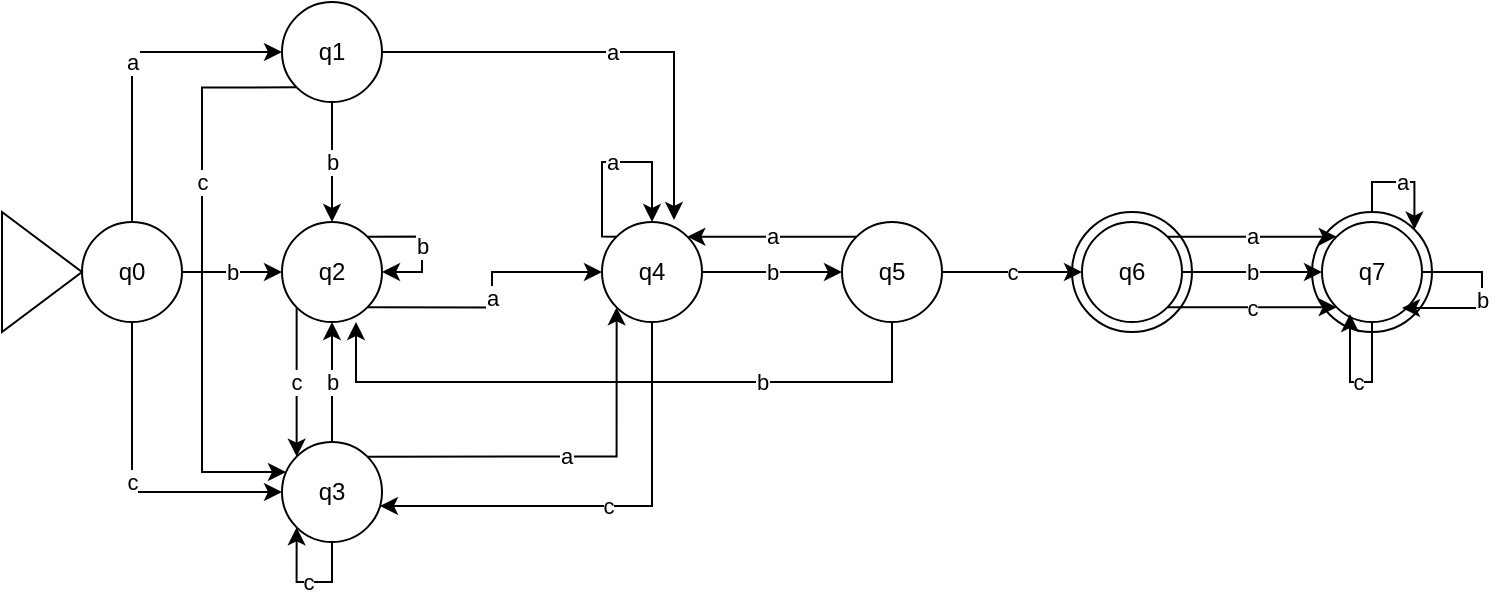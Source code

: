 <mxfile version="13.7.3" type="device" pages="2"><diagram id="ItLEvm_uWwyAB0oUIh0C" name="Страница 1"><mxGraphModel dx="1108" dy="510" grid="1" gridSize="10" guides="1" tooltips="1" connect="1" arrows="1" fold="1" page="1" pageScale="1" pageWidth="827" pageHeight="1169" math="0" shadow="0"><root><mxCell id="0"/><mxCell id="1" parent="0"/><mxCell id="3AapJ3CXne17ilRUdC1b-31" value="q0" style="ellipse;whiteSpace=wrap;html=1;aspect=fixed;" vertex="1" parent="1"><mxGeometry x="865" y="125" width="60" height="60" as="geometry"/></mxCell><mxCell id="3AapJ3CXne17ilRUdC1b-29" value="q0" style="ellipse;whiteSpace=wrap;html=1;aspect=fixed;" vertex="1" parent="1"><mxGeometry x="745" y="125" width="60" height="60" as="geometry"/></mxCell><mxCell id="3AapJ3CXne17ilRUdC1b-6" value="b" style="edgeStyle=orthogonalEdgeStyle;rounded=0;orthogonalLoop=1;jettySize=auto;html=1;" edge="1" parent="1" source="3AapJ3CXne17ilRUdC1b-1" target="3AapJ3CXne17ilRUdC1b-4"><mxGeometry relative="1" as="geometry"/></mxCell><mxCell id="3AapJ3CXne17ilRUdC1b-7" value="a" style="edgeStyle=orthogonalEdgeStyle;rounded=0;orthogonalLoop=1;jettySize=auto;html=1;exitX=0.5;exitY=0;exitDx=0;exitDy=0;entryX=0;entryY=0.5;entryDx=0;entryDy=0;" edge="1" parent="1" source="3AapJ3CXne17ilRUdC1b-1" target="3AapJ3CXne17ilRUdC1b-5"><mxGeometry relative="1" as="geometry"/></mxCell><mxCell id="3AapJ3CXne17ilRUdC1b-8" value="c" style="edgeStyle=orthogonalEdgeStyle;rounded=0;orthogonalLoop=1;jettySize=auto;html=1;exitX=0.5;exitY=1;exitDx=0;exitDy=0;entryX=0;entryY=0.5;entryDx=0;entryDy=0;" edge="1" parent="1" source="3AapJ3CXne17ilRUdC1b-1" target="3AapJ3CXne17ilRUdC1b-3"><mxGeometry relative="1" as="geometry"/></mxCell><mxCell id="3AapJ3CXne17ilRUdC1b-1" value="q0" style="ellipse;whiteSpace=wrap;html=1;aspect=fixed;" vertex="1" parent="1"><mxGeometry x="250" y="130" width="50" height="50" as="geometry"/></mxCell><mxCell id="3AapJ3CXne17ilRUdC1b-2" value="" style="triangle;whiteSpace=wrap;html=1;" vertex="1" parent="1"><mxGeometry x="210" y="125" width="40" height="60" as="geometry"/></mxCell><mxCell id="3AapJ3CXne17ilRUdC1b-13" value="b" style="edgeStyle=orthogonalEdgeStyle;rounded=0;orthogonalLoop=1;jettySize=auto;html=1;exitX=0.5;exitY=0;exitDx=0;exitDy=0;entryX=0.5;entryY=1;entryDx=0;entryDy=0;" edge="1" parent="1" source="3AapJ3CXne17ilRUdC1b-3" target="3AapJ3CXne17ilRUdC1b-4"><mxGeometry relative="1" as="geometry"/></mxCell><mxCell id="3AapJ3CXne17ilRUdC1b-20" value="a" style="edgeStyle=orthogonalEdgeStyle;rounded=0;orthogonalLoop=1;jettySize=auto;html=1;exitX=1;exitY=0;exitDx=0;exitDy=0;entryX=0;entryY=1;entryDx=0;entryDy=0;" edge="1" parent="1" source="3AapJ3CXne17ilRUdC1b-3" target="3AapJ3CXne17ilRUdC1b-16"><mxGeometry relative="1" as="geometry"/></mxCell><mxCell id="3AapJ3CXne17ilRUdC1b-3" value="q3" style="ellipse;whiteSpace=wrap;html=1;aspect=fixed;" vertex="1" parent="1"><mxGeometry x="350" y="240" width="50" height="50" as="geometry"/></mxCell><mxCell id="3AapJ3CXne17ilRUdC1b-11" value="c" style="edgeStyle=orthogonalEdgeStyle;rounded=0;orthogonalLoop=1;jettySize=auto;html=1;exitX=0;exitY=1;exitDx=0;exitDy=0;entryX=0;entryY=0;entryDx=0;entryDy=0;" edge="1" parent="1" source="3AapJ3CXne17ilRUdC1b-4" target="3AapJ3CXne17ilRUdC1b-3"><mxGeometry relative="1" as="geometry"/></mxCell><mxCell id="3AapJ3CXne17ilRUdC1b-18" value="a" style="edgeStyle=orthogonalEdgeStyle;rounded=0;orthogonalLoop=1;jettySize=auto;html=1;exitX=1;exitY=1;exitDx=0;exitDy=0;entryX=0;entryY=0.5;entryDx=0;entryDy=0;" edge="1" parent="1" source="3AapJ3CXne17ilRUdC1b-4" target="3AapJ3CXne17ilRUdC1b-16"><mxGeometry relative="1" as="geometry"/></mxCell><mxCell id="3AapJ3CXne17ilRUdC1b-4" value="q2" style="ellipse;whiteSpace=wrap;html=1;aspect=fixed;" vertex="1" parent="1"><mxGeometry x="350" y="130" width="50" height="50" as="geometry"/></mxCell><mxCell id="3AapJ3CXne17ilRUdC1b-9" value="b" style="edgeStyle=orthogonalEdgeStyle;rounded=0;orthogonalLoop=1;jettySize=auto;html=1;" edge="1" parent="1" source="3AapJ3CXne17ilRUdC1b-5" target="3AapJ3CXne17ilRUdC1b-4"><mxGeometry relative="1" as="geometry"/></mxCell><mxCell id="3AapJ3CXne17ilRUdC1b-14" value="c" style="edgeStyle=orthogonalEdgeStyle;rounded=0;orthogonalLoop=1;jettySize=auto;html=1;exitX=0;exitY=1;exitDx=0;exitDy=0;entryX=0.04;entryY=0.3;entryDx=0;entryDy=0;entryPerimeter=0;" edge="1" parent="1" source="3AapJ3CXne17ilRUdC1b-5" target="3AapJ3CXne17ilRUdC1b-3"><mxGeometry x="-0.328" relative="1" as="geometry"><Array as="points"><mxPoint x="310" y="63"/><mxPoint x="310" y="255"/></Array><mxPoint as="offset"/></mxGeometry></mxCell><mxCell id="3AapJ3CXne17ilRUdC1b-19" value="a" style="edgeStyle=orthogonalEdgeStyle;rounded=0;orthogonalLoop=1;jettySize=auto;html=1;exitX=1;exitY=0.5;exitDx=0;exitDy=0;entryX=0.72;entryY=-0.02;entryDx=0;entryDy=0;entryPerimeter=0;" edge="1" parent="1" source="3AapJ3CXne17ilRUdC1b-5" target="3AapJ3CXne17ilRUdC1b-16"><mxGeometry relative="1" as="geometry"/></mxCell><mxCell id="3AapJ3CXne17ilRUdC1b-5" value="q1" style="ellipse;whiteSpace=wrap;html=1;aspect=fixed;" vertex="1" parent="1"><mxGeometry x="350" y="20" width="50" height="50" as="geometry"/></mxCell><mxCell id="3AapJ3CXne17ilRUdC1b-10" value="b" style="edgeStyle=orthogonalEdgeStyle;rounded=0;orthogonalLoop=1;jettySize=auto;html=1;exitX=1;exitY=0;exitDx=0;exitDy=0;entryX=1;entryY=0.5;entryDx=0;entryDy=0;" edge="1" parent="1" source="3AapJ3CXne17ilRUdC1b-4" target="3AapJ3CXne17ilRUdC1b-4"><mxGeometry relative="1" as="geometry"><Array as="points"><mxPoint x="420" y="137"/><mxPoint x="420" y="155"/></Array></mxGeometry></mxCell><mxCell id="3AapJ3CXne17ilRUdC1b-15" value="c" style="edgeStyle=orthogonalEdgeStyle;rounded=0;orthogonalLoop=1;jettySize=auto;html=1;exitX=0.5;exitY=1;exitDx=0;exitDy=0;entryX=0;entryY=1;entryDx=0;entryDy=0;" edge="1" parent="1" source="3AapJ3CXne17ilRUdC1b-3" target="3AapJ3CXne17ilRUdC1b-3"><mxGeometry relative="1" as="geometry"><Array as="points"><mxPoint x="375" y="310"/><mxPoint x="357" y="310"/></Array></mxGeometry></mxCell><mxCell id="3AapJ3CXne17ilRUdC1b-21" value="c" style="edgeStyle=orthogonalEdgeStyle;rounded=0;orthogonalLoop=1;jettySize=auto;html=1;exitX=0.5;exitY=1;exitDx=0;exitDy=0;entryX=0.98;entryY=0.64;entryDx=0;entryDy=0;entryPerimeter=0;" edge="1" parent="1" source="3AapJ3CXne17ilRUdC1b-16" target="3AapJ3CXne17ilRUdC1b-3"><mxGeometry relative="1" as="geometry"/></mxCell><mxCell id="3AapJ3CXne17ilRUdC1b-23" value="b" style="edgeStyle=orthogonalEdgeStyle;rounded=0;orthogonalLoop=1;jettySize=auto;html=1;" edge="1" parent="1" source="3AapJ3CXne17ilRUdC1b-16" target="3AapJ3CXne17ilRUdC1b-22"><mxGeometry relative="1" as="geometry"/></mxCell><mxCell id="3AapJ3CXne17ilRUdC1b-16" value="q4" style="ellipse;whiteSpace=wrap;html=1;aspect=fixed;" vertex="1" parent="1"><mxGeometry x="510" y="130" width="50" height="50" as="geometry"/></mxCell><mxCell id="3AapJ3CXne17ilRUdC1b-17" value="a" style="edgeStyle=orthogonalEdgeStyle;rounded=0;orthogonalLoop=1;jettySize=auto;html=1;exitX=0;exitY=0;exitDx=0;exitDy=0;entryX=0.5;entryY=0;entryDx=0;entryDy=0;" edge="1" parent="1" source="3AapJ3CXne17ilRUdC1b-16" target="3AapJ3CXne17ilRUdC1b-16"><mxGeometry relative="1" as="geometry"><Array as="points"><mxPoint x="510" y="137"/><mxPoint x="510" y="100"/><mxPoint x="535" y="100"/></Array></mxGeometry></mxCell><mxCell id="3AapJ3CXne17ilRUdC1b-25" value="c" style="edgeStyle=orthogonalEdgeStyle;rounded=0;orthogonalLoop=1;jettySize=auto;html=1;entryX=0;entryY=0.5;entryDx=0;entryDy=0;" edge="1" parent="1" source="3AapJ3CXne17ilRUdC1b-22" target="3AapJ3CXne17ilRUdC1b-24"><mxGeometry relative="1" as="geometry"><mxPoint x="740" y="155" as="targetPoint"/></mxGeometry></mxCell><mxCell id="3AapJ3CXne17ilRUdC1b-38" value="a" style="edgeStyle=orthogonalEdgeStyle;rounded=0;orthogonalLoop=1;jettySize=auto;html=1;exitX=0;exitY=0;exitDx=0;exitDy=0;entryX=1;entryY=0;entryDx=0;entryDy=0;" edge="1" parent="1" source="3AapJ3CXne17ilRUdC1b-22" target="3AapJ3CXne17ilRUdC1b-16"><mxGeometry relative="1" as="geometry"/></mxCell><mxCell id="3AapJ3CXne17ilRUdC1b-39" value="b" style="edgeStyle=orthogonalEdgeStyle;rounded=0;orthogonalLoop=1;jettySize=auto;html=1;exitX=0.5;exitY=1;exitDx=0;exitDy=0;entryX=0.74;entryY=1;entryDx=0;entryDy=0;entryPerimeter=0;" edge="1" parent="1" source="3AapJ3CXne17ilRUdC1b-22" target="3AapJ3CXne17ilRUdC1b-4"><mxGeometry x="-0.421" relative="1" as="geometry"><Array as="points"><mxPoint x="655" y="210"/><mxPoint x="387" y="210"/></Array><mxPoint as="offset"/></mxGeometry></mxCell><mxCell id="3AapJ3CXne17ilRUdC1b-22" value="q5" style="ellipse;whiteSpace=wrap;html=1;aspect=fixed;" vertex="1" parent="1"><mxGeometry x="630" y="130" width="50" height="50" as="geometry"/></mxCell><mxCell id="3AapJ3CXne17ilRUdC1b-27" value="b" style="edgeStyle=orthogonalEdgeStyle;rounded=0;orthogonalLoop=1;jettySize=auto;html=1;exitX=1;exitY=0.5;exitDx=0;exitDy=0;exitPerimeter=0;" edge="1" parent="1" source="3AapJ3CXne17ilRUdC1b-24" target="3AapJ3CXne17ilRUdC1b-26"><mxGeometry relative="1" as="geometry"><mxPoint x="810" y="155" as="sourcePoint"/></mxGeometry></mxCell><mxCell id="3AapJ3CXne17ilRUdC1b-32" value="a" style="edgeStyle=orthogonalEdgeStyle;rounded=0;orthogonalLoop=1;jettySize=auto;html=1;exitX=1;exitY=0;exitDx=0;exitDy=0;entryX=0;entryY=0;entryDx=0;entryDy=0;" edge="1" parent="1" source="3AapJ3CXne17ilRUdC1b-24" target="3AapJ3CXne17ilRUdC1b-26"><mxGeometry relative="1" as="geometry"/></mxCell><mxCell id="3AapJ3CXne17ilRUdC1b-33" value="c" style="edgeStyle=orthogonalEdgeStyle;rounded=0;orthogonalLoop=1;jettySize=auto;html=1;exitX=1;exitY=1;exitDx=0;exitDy=0;entryX=0;entryY=1;entryDx=0;entryDy=0;" edge="1" parent="1" source="3AapJ3CXne17ilRUdC1b-24" target="3AapJ3CXne17ilRUdC1b-26"><mxGeometry relative="1" as="geometry"/></mxCell><mxCell id="3AapJ3CXne17ilRUdC1b-24" value="q6" style="ellipse;whiteSpace=wrap;html=1;aspect=fixed;" vertex="1" parent="1"><mxGeometry x="750" y="130" width="50" height="50" as="geometry"/></mxCell><mxCell id="3AapJ3CXne17ilRUdC1b-26" value="q7" style="ellipse;whiteSpace=wrap;html=1;aspect=fixed;" vertex="1" parent="1"><mxGeometry x="870" y="130" width="50" height="50" as="geometry"/></mxCell><mxCell id="3AapJ3CXne17ilRUdC1b-34" value="a" style="edgeStyle=orthogonalEdgeStyle;rounded=0;orthogonalLoop=1;jettySize=auto;html=1;exitX=0.5;exitY=0;exitDx=0;exitDy=0;entryX=1;entryY=0;entryDx=0;entryDy=0;" edge="1" parent="1" source="3AapJ3CXne17ilRUdC1b-31" target="3AapJ3CXne17ilRUdC1b-31"><mxGeometry relative="1" as="geometry"><Array as="points"><mxPoint x="895" y="110"/><mxPoint x="916" y="110"/></Array></mxGeometry></mxCell><mxCell id="3AapJ3CXne17ilRUdC1b-35" value="b" style="edgeStyle=orthogonalEdgeStyle;rounded=0;orthogonalLoop=1;jettySize=auto;html=1;exitX=1;exitY=0.5;exitDx=0;exitDy=0;" edge="1" parent="1" source="3AapJ3CXne17ilRUdC1b-26"><mxGeometry relative="1" as="geometry"><mxPoint x="910" y="173" as="targetPoint"/><Array as="points"><mxPoint x="950" y="155"/><mxPoint x="950" y="173"/><mxPoint x="917" y="173"/></Array></mxGeometry></mxCell><mxCell id="3AapJ3CXne17ilRUdC1b-36" style="edgeStyle=orthogonalEdgeStyle;rounded=0;orthogonalLoop=1;jettySize=auto;html=1;exitX=0.5;exitY=1;exitDx=0;exitDy=0;" edge="1" parent="1" source="3AapJ3CXne17ilRUdC1b-26" target="3AapJ3CXne17ilRUdC1b-26"><mxGeometry relative="1" as="geometry"/></mxCell><mxCell id="3AapJ3CXne17ilRUdC1b-37" value="c" style="edgeStyle=orthogonalEdgeStyle;rounded=0;orthogonalLoop=1;jettySize=auto;html=1;exitX=0.5;exitY=1;exitDx=0;exitDy=0;entryX=0.28;entryY=0.92;entryDx=0;entryDy=0;entryPerimeter=0;" edge="1" parent="1" source="3AapJ3CXne17ilRUdC1b-26" target="3AapJ3CXne17ilRUdC1b-26"><mxGeometry relative="1" as="geometry"><Array as="points"><mxPoint x="895" y="210"/><mxPoint x="884" y="210"/></Array></mxGeometry></mxCell></root></mxGraphModel></diagram><diagram id="wtq-DryFxzN_wjRyY9Fh" name="Страница 2"><mxGraphModel dx="1108" dy="510" grid="1" gridSize="10" guides="1" tooltips="1" connect="1" arrows="1" fold="1" page="1" pageScale="1" pageWidth="827" pageHeight="1169" math="0" shadow="0"><root><mxCell id="WW4kpUzeOaSPgxKd17XV-0"/><mxCell id="WW4kpUzeOaSPgxKd17XV-1" parent="WW4kpUzeOaSPgxKd17XV-0"/><mxCell id="WW4kpUzeOaSPgxKd17XV-2" value="q0" style="ellipse;whiteSpace=wrap;html=1;aspect=fixed;" vertex="1" parent="WW4kpUzeOaSPgxKd17XV-1"><mxGeometry x="865" y="125" width="60" height="60" as="geometry"/></mxCell><mxCell id="WW4kpUzeOaSPgxKd17XV-4" value="b" style="edgeStyle=orthogonalEdgeStyle;rounded=0;orthogonalLoop=1;jettySize=auto;html=1;" edge="1" parent="WW4kpUzeOaSPgxKd17XV-1" source="WW4kpUzeOaSPgxKd17XV-7" target="WW4kpUzeOaSPgxKd17XV-14"><mxGeometry relative="1" as="geometry"/></mxCell><mxCell id="WW4kpUzeOaSPgxKd17XV-5" value="a" style="edgeStyle=orthogonalEdgeStyle;rounded=0;orthogonalLoop=1;jettySize=auto;html=1;exitX=0.5;exitY=0;exitDx=0;exitDy=0;entryX=0;entryY=0;entryDx=0;entryDy=0;" edge="1" parent="WW4kpUzeOaSPgxKd17XV-1" source="WW4kpUzeOaSPgxKd17XV-7" target="WW4kpUzeOaSPgxKd17XV-14"><mxGeometry relative="1" as="geometry"><mxPoint x="350" y="45" as="targetPoint"/></mxGeometry></mxCell><mxCell id="WW4kpUzeOaSPgxKd17XV-6" value="c" style="edgeStyle=orthogonalEdgeStyle;rounded=0;orthogonalLoop=1;jettySize=auto;html=1;exitX=0.5;exitY=1;exitDx=0;exitDy=0;entryX=0;entryY=1;entryDx=0;entryDy=0;" edge="1" parent="WW4kpUzeOaSPgxKd17XV-1" source="WW4kpUzeOaSPgxKd17XV-7" target="WW4kpUzeOaSPgxKd17XV-14"><mxGeometry relative="1" as="geometry"><mxPoint x="350" y="190" as="targetPoint"/></mxGeometry></mxCell><mxCell id="WW4kpUzeOaSPgxKd17XV-7" value="q0" style="ellipse;whiteSpace=wrap;html=1;aspect=fixed;" vertex="1" parent="WW4kpUzeOaSPgxKd17XV-1"><mxGeometry x="250" y="130" width="50" height="50" as="geometry"/></mxCell><mxCell id="WW4kpUzeOaSPgxKd17XV-8" value="" style="triangle;whiteSpace=wrap;html=1;" vertex="1" parent="WW4kpUzeOaSPgxKd17XV-1"><mxGeometry x="210" y="125" width="40" height="60" as="geometry"/></mxCell><mxCell id="WW4kpUzeOaSPgxKd17XV-13" value="a" style="edgeStyle=orthogonalEdgeStyle;rounded=0;orthogonalLoop=1;jettySize=auto;html=1;exitX=1;exitY=1;exitDx=0;exitDy=0;entryX=0;entryY=0.5;entryDx=0;entryDy=0;" edge="1" parent="WW4kpUzeOaSPgxKd17XV-1" source="WW4kpUzeOaSPgxKd17XV-14" target="WW4kpUzeOaSPgxKd17XV-23"><mxGeometry relative="1" as="geometry"/></mxCell><mxCell id="WW4kpUzeOaSPgxKd17XV-14" value="q123" style="ellipse;whiteSpace=wrap;html=1;aspect=fixed;" vertex="1" parent="WW4kpUzeOaSPgxKd17XV-1"><mxGeometry x="350" y="130" width="50" height="50" as="geometry"/></mxCell><mxCell id="WW4kpUzeOaSPgxKd17XV-19" value="b" style="edgeStyle=orthogonalEdgeStyle;rounded=0;orthogonalLoop=1;jettySize=auto;html=1;exitX=1;exitY=0;exitDx=0;exitDy=0;entryX=1;entryY=0.5;entryDx=0;entryDy=0;" edge="1" parent="WW4kpUzeOaSPgxKd17XV-1" source="WW4kpUzeOaSPgxKd17XV-14" target="WW4kpUzeOaSPgxKd17XV-14"><mxGeometry relative="1" as="geometry"><Array as="points"><mxPoint x="420" y="137"/><mxPoint x="420" y="155"/></Array></mxGeometry></mxCell><mxCell id="WW4kpUzeOaSPgxKd17XV-21" value="c" style="edgeStyle=orthogonalEdgeStyle;rounded=0;orthogonalLoop=1;jettySize=auto;html=1;exitX=0.5;exitY=1;exitDx=0;exitDy=0;entryX=0.5;entryY=1;entryDx=0;entryDy=0;" edge="1" parent="WW4kpUzeOaSPgxKd17XV-1" source="WW4kpUzeOaSPgxKd17XV-23" target="WW4kpUzeOaSPgxKd17XV-14"><mxGeometry relative="1" as="geometry"><mxPoint x="399" y="272" as="targetPoint"/><Array as="points"><mxPoint x="535" y="230"/><mxPoint x="375" y="230"/></Array></mxGeometry></mxCell><mxCell id="WW4kpUzeOaSPgxKd17XV-22" value="b" style="edgeStyle=orthogonalEdgeStyle;rounded=0;orthogonalLoop=1;jettySize=auto;html=1;" edge="1" parent="WW4kpUzeOaSPgxKd17XV-1" source="WW4kpUzeOaSPgxKd17XV-23" target="WW4kpUzeOaSPgxKd17XV-28"><mxGeometry relative="1" as="geometry"/></mxCell><mxCell id="WW4kpUzeOaSPgxKd17XV-23" value="q4" style="ellipse;whiteSpace=wrap;html=1;aspect=fixed;" vertex="1" parent="WW4kpUzeOaSPgxKd17XV-1"><mxGeometry x="510" y="130" width="50" height="50" as="geometry"/></mxCell><mxCell id="WW4kpUzeOaSPgxKd17XV-24" value="a" style="edgeStyle=orthogonalEdgeStyle;rounded=0;orthogonalLoop=1;jettySize=auto;html=1;exitX=0;exitY=0;exitDx=0;exitDy=0;entryX=0.5;entryY=0;entryDx=0;entryDy=0;" edge="1" parent="WW4kpUzeOaSPgxKd17XV-1" source="WW4kpUzeOaSPgxKd17XV-23" target="WW4kpUzeOaSPgxKd17XV-23"><mxGeometry relative="1" as="geometry"><Array as="points"><mxPoint x="510" y="137"/><mxPoint x="510" y="100"/><mxPoint x="535" y="100"/></Array></mxGeometry></mxCell><mxCell id="WW4kpUzeOaSPgxKd17XV-25" value="c" style="edgeStyle=orthogonalEdgeStyle;rounded=0;orthogonalLoop=1;jettySize=auto;html=1;entryX=0;entryY=0.5;entryDx=0;entryDy=0;" edge="1" parent="WW4kpUzeOaSPgxKd17XV-1" source="WW4kpUzeOaSPgxKd17XV-28" target="WW4kpUzeOaSPgxKd17XV-33"><mxGeometry relative="1" as="geometry"><mxPoint x="750" y="155" as="targetPoint"/></mxGeometry></mxCell><mxCell id="WW4kpUzeOaSPgxKd17XV-26" value="a" style="edgeStyle=orthogonalEdgeStyle;rounded=0;orthogonalLoop=1;jettySize=auto;html=1;exitX=0;exitY=0;exitDx=0;exitDy=0;entryX=1;entryY=0;entryDx=0;entryDy=0;" edge="1" parent="WW4kpUzeOaSPgxKd17XV-1" source="WW4kpUzeOaSPgxKd17XV-28" target="WW4kpUzeOaSPgxKd17XV-23"><mxGeometry relative="1" as="geometry"/></mxCell><mxCell id="WW4kpUzeOaSPgxKd17XV-27" value="b" style="edgeStyle=orthogonalEdgeStyle;rounded=0;orthogonalLoop=1;jettySize=auto;html=1;exitX=0.5;exitY=1;exitDx=0;exitDy=0;entryX=0.74;entryY=1;entryDx=0;entryDy=0;entryPerimeter=0;" edge="1" parent="WW4kpUzeOaSPgxKd17XV-1" source="WW4kpUzeOaSPgxKd17XV-28" target="WW4kpUzeOaSPgxKd17XV-14"><mxGeometry x="-0.421" relative="1" as="geometry"><Array as="points"><mxPoint x="655" y="210"/><mxPoint x="387" y="210"/></Array><mxPoint as="offset"/></mxGeometry></mxCell><mxCell id="WW4kpUzeOaSPgxKd17XV-28" value="q5" style="ellipse;whiteSpace=wrap;html=1;aspect=fixed;" vertex="1" parent="WW4kpUzeOaSPgxKd17XV-1"><mxGeometry x="630" y="130" width="50" height="50" as="geometry"/></mxCell><mxCell id="WW4kpUzeOaSPgxKd17XV-33" value="q67" style="ellipse;whiteSpace=wrap;html=1;aspect=fixed;" vertex="1" parent="WW4kpUzeOaSPgxKd17XV-1"><mxGeometry x="870" y="130" width="50" height="50" as="geometry"/></mxCell><mxCell id="WW4kpUzeOaSPgxKd17XV-34" value="a" style="edgeStyle=orthogonalEdgeStyle;rounded=0;orthogonalLoop=1;jettySize=auto;html=1;exitX=0.5;exitY=0;exitDx=0;exitDy=0;entryX=1;entryY=0;entryDx=0;entryDy=0;" edge="1" parent="WW4kpUzeOaSPgxKd17XV-1" source="WW4kpUzeOaSPgxKd17XV-2" target="WW4kpUzeOaSPgxKd17XV-2"><mxGeometry relative="1" as="geometry"><Array as="points"><mxPoint x="895" y="110"/><mxPoint x="916" y="110"/></Array></mxGeometry></mxCell><mxCell id="WW4kpUzeOaSPgxKd17XV-35" value="b" style="edgeStyle=orthogonalEdgeStyle;rounded=0;orthogonalLoop=1;jettySize=auto;html=1;exitX=1;exitY=0.5;exitDx=0;exitDy=0;" edge="1" parent="WW4kpUzeOaSPgxKd17XV-1" source="WW4kpUzeOaSPgxKd17XV-33"><mxGeometry relative="1" as="geometry"><mxPoint x="910" y="173" as="targetPoint"/><Array as="points"><mxPoint x="950" y="155"/><mxPoint x="950" y="173"/><mxPoint x="917" y="173"/></Array></mxGeometry></mxCell><mxCell id="WW4kpUzeOaSPgxKd17XV-36" style="edgeStyle=orthogonalEdgeStyle;rounded=0;orthogonalLoop=1;jettySize=auto;html=1;exitX=0.5;exitY=1;exitDx=0;exitDy=0;" edge="1" parent="WW4kpUzeOaSPgxKd17XV-1" source="WW4kpUzeOaSPgxKd17XV-33" target="WW4kpUzeOaSPgxKd17XV-33"><mxGeometry relative="1" as="geometry"/></mxCell><mxCell id="WW4kpUzeOaSPgxKd17XV-37" value="c" style="edgeStyle=orthogonalEdgeStyle;rounded=0;orthogonalLoop=1;jettySize=auto;html=1;exitX=0.5;exitY=1;exitDx=0;exitDy=0;entryX=0.28;entryY=0.92;entryDx=0;entryDy=0;entryPerimeter=0;" edge="1" parent="WW4kpUzeOaSPgxKd17XV-1" source="WW4kpUzeOaSPgxKd17XV-33" target="WW4kpUzeOaSPgxKd17XV-33"><mxGeometry relative="1" as="geometry"><Array as="points"><mxPoint x="895" y="210"/><mxPoint x="884" y="210"/></Array></mxGeometry></mxCell><mxCell id="WW4kpUzeOaSPgxKd17XV-38" value="c" style="edgeStyle=orthogonalEdgeStyle;rounded=0;orthogonalLoop=1;jettySize=auto;html=1;exitX=0;exitY=0;exitDx=0;exitDy=0;entryX=0.5;entryY=0;entryDx=0;entryDy=0;" edge="1" parent="WW4kpUzeOaSPgxKd17XV-1" source="WW4kpUzeOaSPgxKd17XV-14" target="WW4kpUzeOaSPgxKd17XV-14"><mxGeometry relative="1" as="geometry"><Array as="points"><mxPoint x="357" y="90"/><mxPoint x="375" y="90"/></Array></mxGeometry></mxCell></root></mxGraphModel></diagram></mxfile>